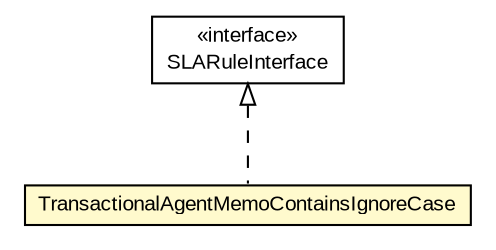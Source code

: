 #!/usr/local/bin/dot
#
# Class diagram 
# Generated by UMLGraph version R5_6-24-gf6e263 (http://www.umlgraph.org/)
#

digraph G {
	edge [fontname="arial",fontsize=10,labelfontname="arial",labelfontsize=10];
	node [fontname="arial",fontsize=10,shape=plaintext];
	nodesep=0.25;
	ranksep=0.5;
	// org.miloss.fgsms.plugins.sla.SLARuleInterface
	c1226571 [label=<<table title="org.miloss.fgsms.plugins.sla.SLARuleInterface" border="0" cellborder="1" cellspacing="0" cellpadding="2" port="p" href="../../plugins/sla/SLARuleInterface.html">
		<tr><td><table border="0" cellspacing="0" cellpadding="1">
<tr><td align="center" balign="center"> &#171;interface&#187; </td></tr>
<tr><td align="center" balign="center"> SLARuleInterface </td></tr>
		</table></td></tr>
		</table>>, URL="../../plugins/sla/SLARuleInterface.html", fontname="arial", fontcolor="black", fontsize=10.0];
	// org.miloss.fgsms.sla.rules.TransactionalAgentMemoContainsIgnoreCase
	c1227358 [label=<<table title="org.miloss.fgsms.sla.rules.TransactionalAgentMemoContainsIgnoreCase" border="0" cellborder="1" cellspacing="0" cellpadding="2" port="p" bgcolor="lemonChiffon" href="./TransactionalAgentMemoContainsIgnoreCase.html">
		<tr><td><table border="0" cellspacing="0" cellpadding="1">
<tr><td align="center" balign="center"> TransactionalAgentMemoContainsIgnoreCase </td></tr>
		</table></td></tr>
		</table>>, URL="./TransactionalAgentMemoContainsIgnoreCase.html", fontname="arial", fontcolor="black", fontsize=10.0];
	//org.miloss.fgsms.sla.rules.TransactionalAgentMemoContainsIgnoreCase implements org.miloss.fgsms.plugins.sla.SLARuleInterface
	c1226571:p -> c1227358:p [dir=back,arrowtail=empty,style=dashed];
}

